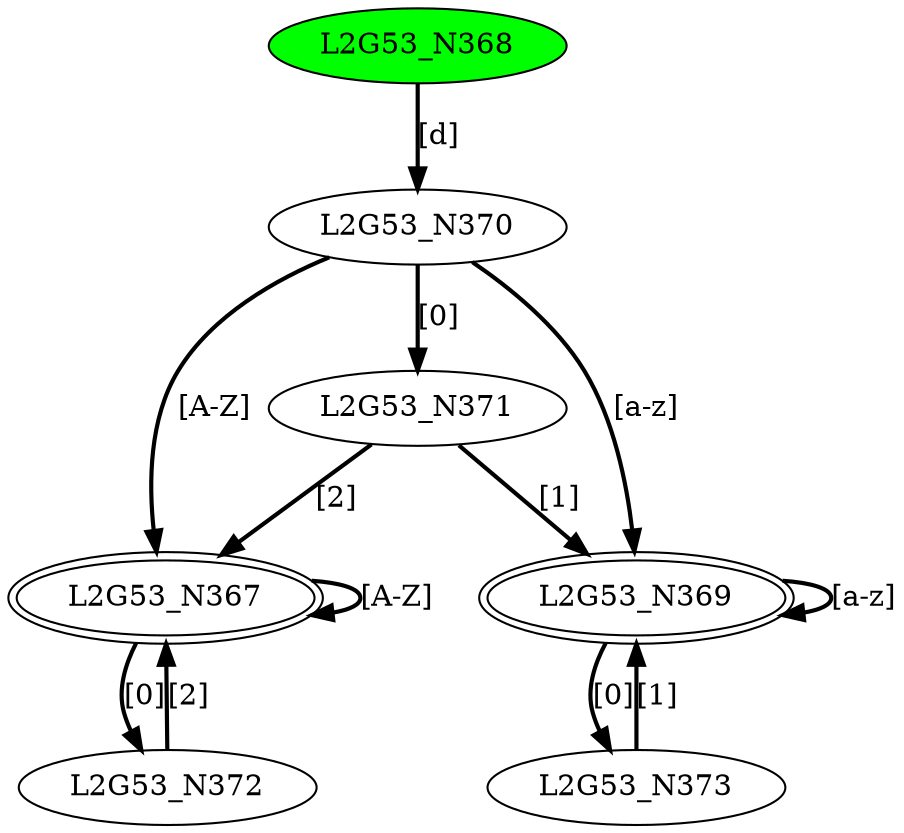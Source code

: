digraph G53{
"L2G53_N367" [peripheries=2];
"L2G53_N368" [style=filled,fillcolor=green];
"L2G53_N369" [peripheries=2];
"L2G53_N370";
"L2G53_N371";
"L2G53_N372";
"L2G53_N373";
"L2G53_N367"->"L2G53_N367" [style = bold, label = "[A-Z]"];
"L2G53_N367"->"L2G53_N372" [style = bold, label = "[0]"];
"L2G53_N368"->"L2G53_N370" [style = bold, label = "[d]"];
"L2G53_N369"->"L2G53_N369" [style = bold, label = "[a-z]"];
"L2G53_N369"->"L2G53_N373" [style = bold, label = "[0]"];
"L2G53_N370"->"L2G53_N367" [style = bold, label = "[A-Z]"];
"L2G53_N370"->"L2G53_N369" [style = bold, label = "[a-z]"];
"L2G53_N370"->"L2G53_N371" [style = bold, label = "[0]"];
"L2G53_N371"->"L2G53_N367" [style = bold, label = "[2]"];
"L2G53_N371"->"L2G53_N369" [style = bold, label = "[1]"];
"L2G53_N372"->"L2G53_N367" [style = bold, label = "[2]"];
"L2G53_N373"->"L2G53_N369" [style = bold, label = "[1]"];
}

